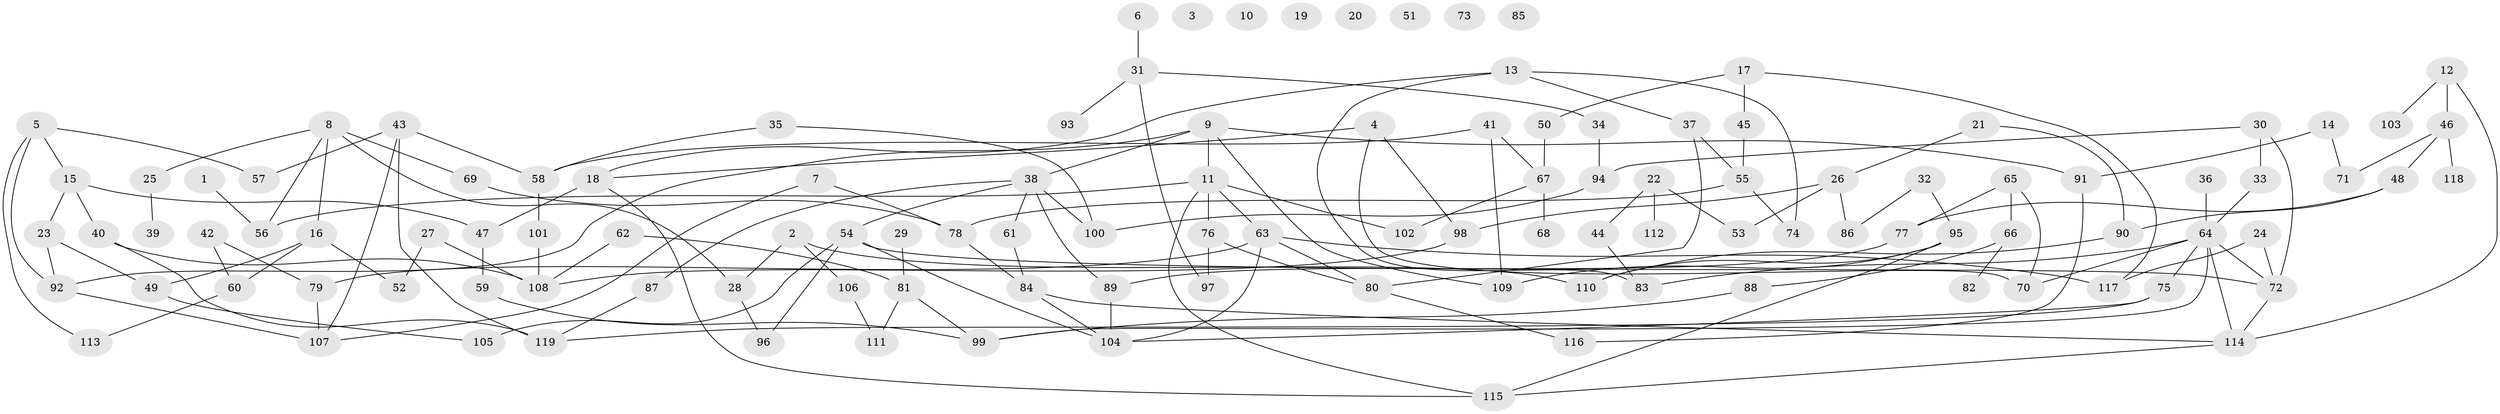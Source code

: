 // Generated by graph-tools (version 1.1) at 2025/00/03/09/25 03:00:42]
// undirected, 119 vertices, 164 edges
graph export_dot {
graph [start="1"]
  node [color=gray90,style=filled];
  1;
  2;
  3;
  4;
  5;
  6;
  7;
  8;
  9;
  10;
  11;
  12;
  13;
  14;
  15;
  16;
  17;
  18;
  19;
  20;
  21;
  22;
  23;
  24;
  25;
  26;
  27;
  28;
  29;
  30;
  31;
  32;
  33;
  34;
  35;
  36;
  37;
  38;
  39;
  40;
  41;
  42;
  43;
  44;
  45;
  46;
  47;
  48;
  49;
  50;
  51;
  52;
  53;
  54;
  55;
  56;
  57;
  58;
  59;
  60;
  61;
  62;
  63;
  64;
  65;
  66;
  67;
  68;
  69;
  70;
  71;
  72;
  73;
  74;
  75;
  76;
  77;
  78;
  79;
  80;
  81;
  82;
  83;
  84;
  85;
  86;
  87;
  88;
  89;
  90;
  91;
  92;
  93;
  94;
  95;
  96;
  97;
  98;
  99;
  100;
  101;
  102;
  103;
  104;
  105;
  106;
  107;
  108;
  109;
  110;
  111;
  112;
  113;
  114;
  115;
  116;
  117;
  118;
  119;
  1 -- 56;
  2 -- 28;
  2 -- 106;
  2 -- 110;
  4 -- 18;
  4 -- 70;
  4 -- 98;
  5 -- 15;
  5 -- 57;
  5 -- 92;
  5 -- 113;
  6 -- 31;
  7 -- 78;
  7 -- 107;
  8 -- 16;
  8 -- 25;
  8 -- 28;
  8 -- 56;
  8 -- 69;
  9 -- 11;
  9 -- 38;
  9 -- 91;
  9 -- 92;
  9 -- 109;
  11 -- 56;
  11 -- 63;
  11 -- 76;
  11 -- 102;
  11 -- 115;
  12 -- 46;
  12 -- 103;
  12 -- 114;
  13 -- 18;
  13 -- 37;
  13 -- 74;
  13 -- 83;
  14 -- 71;
  14 -- 91;
  15 -- 23;
  15 -- 40;
  15 -- 47;
  16 -- 49;
  16 -- 52;
  16 -- 60;
  17 -- 45;
  17 -- 50;
  17 -- 117;
  18 -- 47;
  18 -- 115;
  21 -- 26;
  21 -- 90;
  22 -- 44;
  22 -- 53;
  22 -- 112;
  23 -- 49;
  23 -- 92;
  24 -- 72;
  24 -- 117;
  25 -- 39;
  26 -- 53;
  26 -- 86;
  26 -- 98;
  27 -- 52;
  27 -- 108;
  28 -- 96;
  29 -- 81;
  30 -- 33;
  30 -- 72;
  30 -- 94;
  31 -- 34;
  31 -- 93;
  31 -- 97;
  32 -- 86;
  32 -- 95;
  33 -- 64;
  34 -- 94;
  35 -- 58;
  35 -- 100;
  36 -- 64;
  37 -- 55;
  37 -- 80;
  38 -- 54;
  38 -- 61;
  38 -- 87;
  38 -- 89;
  38 -- 100;
  40 -- 108;
  40 -- 119;
  41 -- 58;
  41 -- 67;
  41 -- 109;
  42 -- 60;
  42 -- 79;
  43 -- 57;
  43 -- 58;
  43 -- 107;
  43 -- 119;
  44 -- 83;
  45 -- 55;
  46 -- 48;
  46 -- 71;
  46 -- 118;
  47 -- 59;
  48 -- 77;
  48 -- 90;
  49 -- 105;
  50 -- 67;
  54 -- 72;
  54 -- 96;
  54 -- 104;
  54 -- 105;
  55 -- 74;
  55 -- 78;
  58 -- 101;
  59 -- 99;
  60 -- 113;
  61 -- 84;
  62 -- 81;
  62 -- 108;
  63 -- 79;
  63 -- 80;
  63 -- 104;
  63 -- 117;
  64 -- 70;
  64 -- 72;
  64 -- 75;
  64 -- 83;
  64 -- 99;
  64 -- 114;
  65 -- 66;
  65 -- 70;
  65 -- 77;
  66 -- 82;
  66 -- 88;
  67 -- 68;
  67 -- 102;
  69 -- 78;
  72 -- 114;
  75 -- 104;
  75 -- 119;
  76 -- 80;
  76 -- 97;
  77 -- 89;
  78 -- 84;
  79 -- 107;
  80 -- 116;
  81 -- 99;
  81 -- 111;
  84 -- 104;
  84 -- 114;
  87 -- 119;
  88 -- 99;
  89 -- 104;
  90 -- 110;
  91 -- 116;
  92 -- 107;
  94 -- 100;
  95 -- 109;
  95 -- 110;
  95 -- 115;
  98 -- 108;
  101 -- 108;
  106 -- 111;
  114 -- 115;
}
